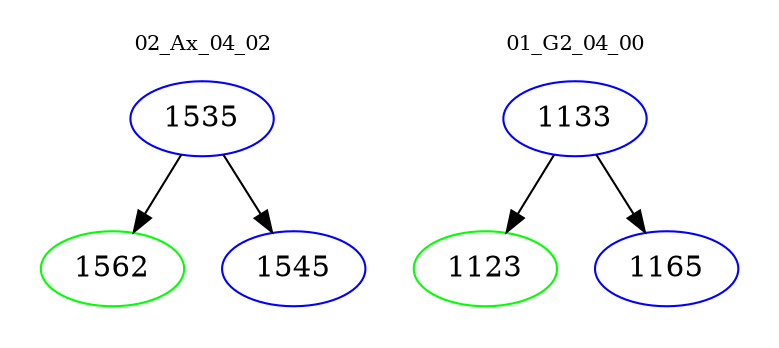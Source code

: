 digraph{
subgraph cluster_0 {
color = white
label = "02_Ax_04_02";
fontsize=10;
T0_1535 [label="1535", color="blue"]
T0_1535 -> T0_1562 [color="black"]
T0_1562 [label="1562", color="green"]
T0_1535 -> T0_1545 [color="black"]
T0_1545 [label="1545", color="blue"]
}
subgraph cluster_1 {
color = white
label = "01_G2_04_00";
fontsize=10;
T1_1133 [label="1133", color="blue"]
T1_1133 -> T1_1123 [color="black"]
T1_1123 [label="1123", color="green"]
T1_1133 -> T1_1165 [color="black"]
T1_1165 [label="1165", color="blue"]
}
}
